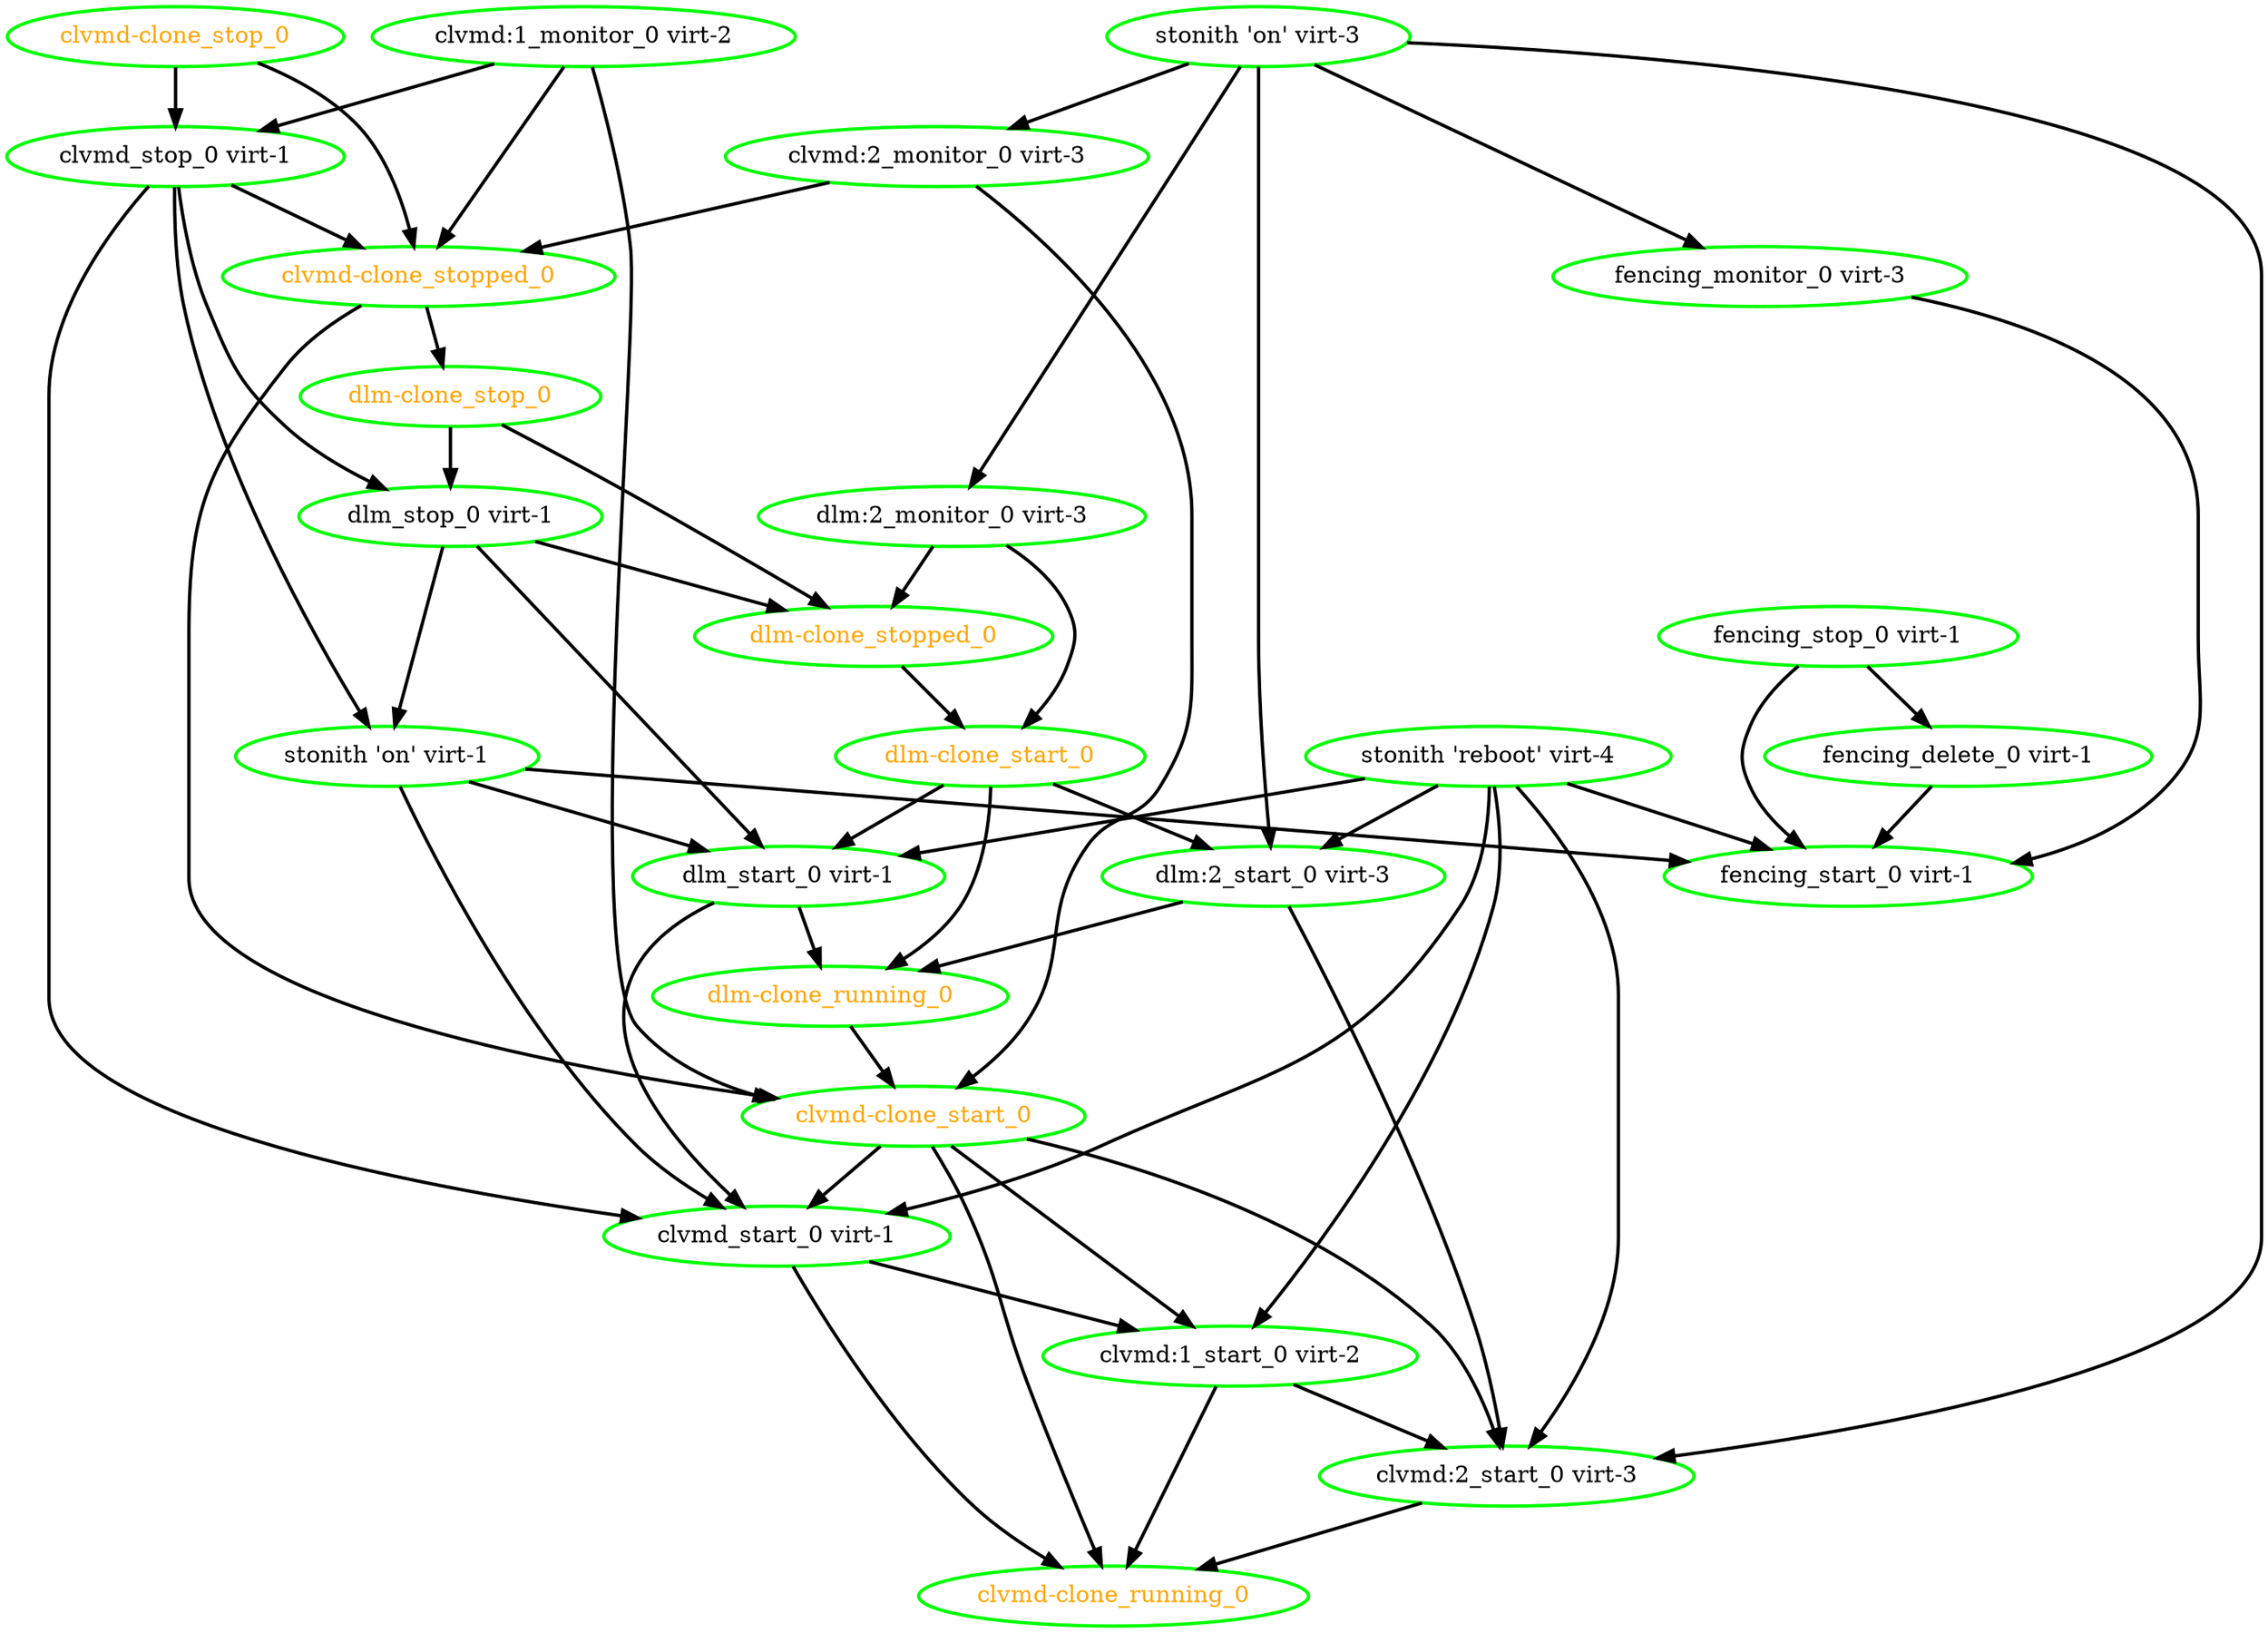  digraph "g" {
"clvmd-clone_running_0" [ style=bold color="green" fontcolor="orange"]
"clvmd-clone_start_0" -> "clvmd-clone_running_0" [ style = bold]
"clvmd-clone_start_0" -> "clvmd:1_start_0 virt-2" [ style = bold]
"clvmd-clone_start_0" -> "clvmd:2_start_0 virt-3" [ style = bold]
"clvmd-clone_start_0" -> "clvmd_start_0 virt-1" [ style = bold]
"clvmd-clone_start_0" [ style=bold color="green" fontcolor="orange"]
"clvmd-clone_stop_0" -> "clvmd-clone_stopped_0" [ style = bold]
"clvmd-clone_stop_0" -> "clvmd_stop_0 virt-1" [ style = bold]
"clvmd-clone_stop_0" [ style=bold color="green" fontcolor="orange"]
"clvmd-clone_stopped_0" -> "clvmd-clone_start_0" [ style = bold]
"clvmd-clone_stopped_0" -> "dlm-clone_stop_0" [ style = bold]
"clvmd-clone_stopped_0" [ style=bold color="green" fontcolor="orange"]
"clvmd:1_monitor_0 virt-2" -> "clvmd-clone_start_0" [ style = bold]
"clvmd:1_monitor_0 virt-2" -> "clvmd-clone_stopped_0" [ style = bold]
"clvmd:1_monitor_0 virt-2" -> "clvmd_stop_0 virt-1" [ style = bold]
"clvmd:1_monitor_0 virt-2" [ style=bold color="green" fontcolor="black"]
"clvmd:1_start_0 virt-2" -> "clvmd-clone_running_0" [ style = bold]
"clvmd:1_start_0 virt-2" -> "clvmd:2_start_0 virt-3" [ style = bold]
"clvmd:1_start_0 virt-2" [ style=bold color="green" fontcolor="black"]
"clvmd:2_monitor_0 virt-3" -> "clvmd-clone_start_0" [ style = bold]
"clvmd:2_monitor_0 virt-3" -> "clvmd-clone_stopped_0" [ style = bold]
"clvmd:2_monitor_0 virt-3" [ style=bold color="green" fontcolor="black"]
"clvmd:2_start_0 virt-3" -> "clvmd-clone_running_0" [ style = bold]
"clvmd:2_start_0 virt-3" [ style=bold color="green" fontcolor="black"]
"clvmd_start_0 virt-1" -> "clvmd-clone_running_0" [ style = bold]
"clvmd_start_0 virt-1" -> "clvmd:1_start_0 virt-2" [ style = bold]
"clvmd_start_0 virt-1" [ style=bold color="green" fontcolor="black"]
"clvmd_stop_0 virt-1" -> "clvmd-clone_stopped_0" [ style = bold]
"clvmd_stop_0 virt-1" -> "clvmd_start_0 virt-1" [ style = bold]
"clvmd_stop_0 virt-1" -> "dlm_stop_0 virt-1" [ style = bold]
"clvmd_stop_0 virt-1" -> "stonith 'on' virt-1" [ style = bold]
"clvmd_stop_0 virt-1" [ style=bold color="green" fontcolor="black"]
"dlm-clone_running_0" -> "clvmd-clone_start_0" [ style = bold]
"dlm-clone_running_0" [ style=bold color="green" fontcolor="orange"]
"dlm-clone_start_0" -> "dlm-clone_running_0" [ style = bold]
"dlm-clone_start_0" -> "dlm:2_start_0 virt-3" [ style = bold]
"dlm-clone_start_0" -> "dlm_start_0 virt-1" [ style = bold]
"dlm-clone_start_0" [ style=bold color="green" fontcolor="orange"]
"dlm-clone_stop_0" -> "dlm-clone_stopped_0" [ style = bold]
"dlm-clone_stop_0" -> "dlm_stop_0 virt-1" [ style = bold]
"dlm-clone_stop_0" [ style=bold color="green" fontcolor="orange"]
"dlm-clone_stopped_0" -> "dlm-clone_start_0" [ style = bold]
"dlm-clone_stopped_0" [ style=bold color="green" fontcolor="orange"]
"dlm:2_monitor_0 virt-3" -> "dlm-clone_start_0" [ style = bold]
"dlm:2_monitor_0 virt-3" -> "dlm-clone_stopped_0" [ style = bold]
"dlm:2_monitor_0 virt-3" [ style=bold color="green" fontcolor="black"]
"dlm:2_start_0 virt-3" -> "clvmd:2_start_0 virt-3" [ style = bold]
"dlm:2_start_0 virt-3" -> "dlm-clone_running_0" [ style = bold]
"dlm:2_start_0 virt-3" [ style=bold color="green" fontcolor="black"]
"dlm_start_0 virt-1" -> "clvmd_start_0 virt-1" [ style = bold]
"dlm_start_0 virt-1" -> "dlm-clone_running_0" [ style = bold]
"dlm_start_0 virt-1" [ style=bold color="green" fontcolor="black"]
"dlm_stop_0 virt-1" -> "dlm-clone_stopped_0" [ style = bold]
"dlm_stop_0 virt-1" -> "dlm_start_0 virt-1" [ style = bold]
"dlm_stop_0 virt-1" -> "stonith 'on' virt-1" [ style = bold]
"dlm_stop_0 virt-1" [ style=bold color="green" fontcolor="black"]
"fencing_delete_0 virt-1" -> "fencing_start_0 virt-1" [ style = bold]
"fencing_delete_0 virt-1" [ style=bold color="green" fontcolor="black"]
"fencing_monitor_0 virt-3" -> "fencing_start_0 virt-1" [ style = bold]
"fencing_monitor_0 virt-3" [ style=bold color="green" fontcolor="black"]
"fencing_start_0 virt-1" [ style=bold color="green" fontcolor="black"]
"fencing_stop_0 virt-1" -> "fencing_delete_0 virt-1" [ style = bold]
"fencing_stop_0 virt-1" -> "fencing_start_0 virt-1" [ style = bold]
"fencing_stop_0 virt-1" [ style=bold color="green" fontcolor="black"]
"stonith 'on' virt-1" -> "clvmd_start_0 virt-1" [ style = bold]
"stonith 'on' virt-1" -> "dlm_start_0 virt-1" [ style = bold]
"stonith 'on' virt-1" -> "fencing_start_0 virt-1" [ style = bold]
"stonith 'on' virt-1" [ style=bold color="green" fontcolor="black"]
"stonith 'on' virt-3" -> "clvmd:2_monitor_0 virt-3" [ style = bold]
"stonith 'on' virt-3" -> "clvmd:2_start_0 virt-3" [ style = bold]
"stonith 'on' virt-3" -> "dlm:2_monitor_0 virt-3" [ style = bold]
"stonith 'on' virt-3" -> "dlm:2_start_0 virt-3" [ style = bold]
"stonith 'on' virt-3" -> "fencing_monitor_0 virt-3" [ style = bold]
"stonith 'on' virt-3" [ style=bold color="green" fontcolor="black"]
"stonith 'reboot' virt-4" -> "clvmd:1_start_0 virt-2" [ style = bold]
"stonith 'reboot' virt-4" -> "clvmd:2_start_0 virt-3" [ style = bold]
"stonith 'reboot' virt-4" -> "clvmd_start_0 virt-1" [ style = bold]
"stonith 'reboot' virt-4" -> "dlm:2_start_0 virt-3" [ style = bold]
"stonith 'reboot' virt-4" -> "dlm_start_0 virt-1" [ style = bold]
"stonith 'reboot' virt-4" -> "fencing_start_0 virt-1" [ style = bold]
"stonith 'reboot' virt-4" [ style=bold color="green" fontcolor="black"]
}
